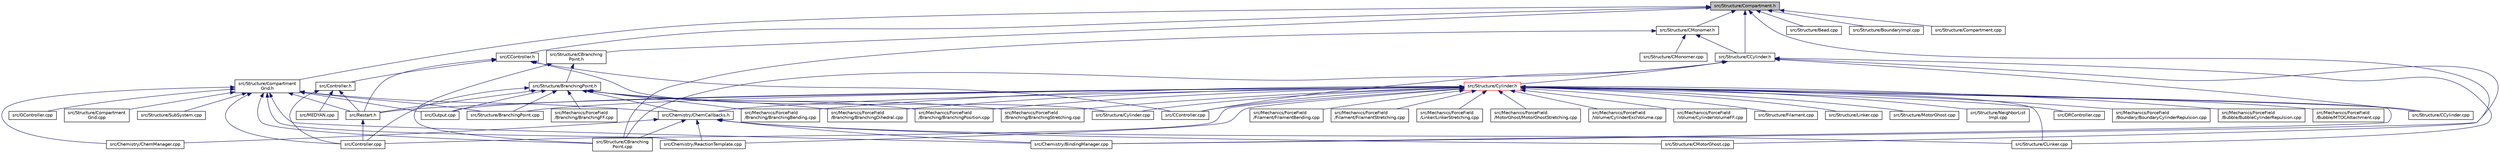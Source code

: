 digraph "src/Structure/Compartment.h"
{
 // INTERACTIVE_SVG=YES
  edge [fontname="Helvetica",fontsize="10",labelfontname="Helvetica",labelfontsize="10"];
  node [fontname="Helvetica",fontsize="10",shape=record];
  Node49 [label="src/Structure/Compartment.h",height=0.2,width=0.4,color="black", fillcolor="grey75", style="filled", fontcolor="black"];
  Node49 -> Node50 [dir="back",color="midnightblue",fontsize="10",style="solid",fontname="Helvetica"];
  Node50 [label="src/CController.h",height=0.2,width=0.4,color="black", fillcolor="white", style="filled",URL="$CController_8h.html"];
  Node50 -> Node51 [dir="back",color="midnightblue",fontsize="10",style="solid",fontname="Helvetica"];
  Node51 [label="src/CController.cpp",height=0.2,width=0.4,color="black", fillcolor="white", style="filled",URL="$CController_8cpp.html"];
  Node50 -> Node52 [dir="back",color="midnightblue",fontsize="10",style="solid",fontname="Helvetica"];
  Node52 [label="src/Controller.h",height=0.2,width=0.4,color="black", fillcolor="white", style="filled",URL="$Controller_8h.html"];
  Node52 -> Node53 [dir="back",color="midnightblue",fontsize="10",style="solid",fontname="Helvetica"];
  Node53 [label="src/Controller.cpp",height=0.2,width=0.4,color="black", fillcolor="white", style="filled",URL="$Controller_8cpp.html"];
  Node52 -> Node54 [dir="back",color="midnightblue",fontsize="10",style="solid",fontname="Helvetica"];
  Node54 [label="src/Restart.h",height=0.2,width=0.4,color="black", fillcolor="white", style="filled",URL="$Restart_8h.html"];
  Node54 -> Node53 [dir="back",color="midnightblue",fontsize="10",style="solid",fontname="Helvetica"];
  Node52 -> Node55 [dir="back",color="midnightblue",fontsize="10",style="solid",fontname="Helvetica"];
  Node55 [label="src/MEDYAN.cpp",height=0.2,width=0.4,color="black", fillcolor="white", style="filled",URL="$MEDYAN_8cpp.html"];
  Node50 -> Node54 [dir="back",color="midnightblue",fontsize="10",style="solid",fontname="Helvetica"];
  Node50 -> Node56 [dir="back",color="midnightblue",fontsize="10",style="solid",fontname="Helvetica"];
  Node56 [label="src/Structure/Cylinder.cpp",height=0.2,width=0.4,color="black", fillcolor="white", style="filled",URL="$Cylinder_8cpp.html"];
  Node49 -> Node57 [dir="back",color="midnightblue",fontsize="10",style="solid",fontname="Helvetica"];
  Node57 [label="src/Chemistry/BindingManager.cpp",height=0.2,width=0.4,color="black", fillcolor="white", style="filled",URL="$BindingManager_8cpp.html"];
  Node49 -> Node58 [dir="back",color="midnightblue",fontsize="10",style="solid",fontname="Helvetica"];
  Node58 [label="src/Structure/Bead.cpp",height=0.2,width=0.4,color="black", fillcolor="white", style="filled",URL="$Bead_8cpp.html"];
  Node49 -> Node59 [dir="back",color="midnightblue",fontsize="10",style="solid",fontname="Helvetica"];
  Node59 [label="src/Structure/BoundaryImpl.cpp",height=0.2,width=0.4,color="black", fillcolor="white", style="filled",URL="$BoundaryImpl_8cpp.html"];
  Node49 -> Node60 [dir="back",color="midnightblue",fontsize="10",style="solid",fontname="Helvetica"];
  Node60 [label="src/Structure/CBranching\lPoint.h",height=0.2,width=0.4,color="black", fillcolor="white", style="filled",URL="$CBranchingPoint_8h.html"];
  Node60 -> Node61 [dir="back",color="midnightblue",fontsize="10",style="solid",fontname="Helvetica"];
  Node61 [label="src/Structure/BranchingPoint.h",height=0.2,width=0.4,color="black", fillcolor="white", style="filled",URL="$BranchingPoint_8h.html"];
  Node61 -> Node62 [dir="back",color="midnightblue",fontsize="10",style="solid",fontname="Helvetica"];
  Node62 [label="src/Chemistry/ChemCallbacks.h",height=0.2,width=0.4,color="black", fillcolor="white", style="filled",URL="$ChemCallbacks_8h.html"];
  Node62 -> Node57 [dir="back",color="midnightblue",fontsize="10",style="solid",fontname="Helvetica"];
  Node62 -> Node63 [dir="back",color="midnightblue",fontsize="10",style="solid",fontname="Helvetica"];
  Node63 [label="src/Chemistry/ChemManager.cpp",height=0.2,width=0.4,color="black", fillcolor="white", style="filled",URL="$ChemManager_8cpp.html"];
  Node62 -> Node64 [dir="back",color="midnightblue",fontsize="10",style="solid",fontname="Helvetica"];
  Node64 [label="src/Chemistry/ReactionTemplate.cpp",height=0.2,width=0.4,color="black", fillcolor="white", style="filled",URL="$ReactionTemplate_8cpp.html"];
  Node62 -> Node65 [dir="back",color="midnightblue",fontsize="10",style="solid",fontname="Helvetica"];
  Node65 [label="src/Structure/CBranching\lPoint.cpp",height=0.2,width=0.4,color="black", fillcolor="white", style="filled",URL="$CBranchingPoint_8cpp.html"];
  Node62 -> Node66 [dir="back",color="midnightblue",fontsize="10",style="solid",fontname="Helvetica"];
  Node66 [label="src/Structure/CLinker.cpp",height=0.2,width=0.4,color="black", fillcolor="white", style="filled",URL="$CLinker_8cpp.html"];
  Node62 -> Node67 [dir="back",color="midnightblue",fontsize="10",style="solid",fontname="Helvetica"];
  Node67 [label="src/Structure/CMotorGhost.cpp",height=0.2,width=0.4,color="black", fillcolor="white", style="filled",URL="$CMotorGhost_8cpp.html"];
  Node61 -> Node53 [dir="back",color="midnightblue",fontsize="10",style="solid",fontname="Helvetica"];
  Node61 -> Node54 [dir="back",color="midnightblue",fontsize="10",style="solid",fontname="Helvetica"];
  Node61 -> Node68 [dir="back",color="midnightblue",fontsize="10",style="solid",fontname="Helvetica"];
  Node68 [label="src/Mechanics/ForceField\l/Branching/BranchingBending.cpp",height=0.2,width=0.4,color="black", fillcolor="white", style="filled",URL="$BranchingBending_8cpp.html"];
  Node61 -> Node69 [dir="back",color="midnightblue",fontsize="10",style="solid",fontname="Helvetica"];
  Node69 [label="src/Mechanics/ForceField\l/Branching/BranchingDihedral.cpp",height=0.2,width=0.4,color="black", fillcolor="white", style="filled",URL="$BranchingDihedral_8cpp.html"];
  Node61 -> Node70 [dir="back",color="midnightblue",fontsize="10",style="solid",fontname="Helvetica"];
  Node70 [label="src/Mechanics/ForceField\l/Branching/BranchingFF.cpp",height=0.2,width=0.4,color="black", fillcolor="white", style="filled",URL="$BranchingFF_8cpp.html"];
  Node61 -> Node71 [dir="back",color="midnightblue",fontsize="10",style="solid",fontname="Helvetica"];
  Node71 [label="src/Mechanics/ForceField\l/Branching/BranchingPosition.cpp",height=0.2,width=0.4,color="black", fillcolor="white", style="filled",URL="$BranchingPosition_8cpp.html"];
  Node61 -> Node72 [dir="back",color="midnightblue",fontsize="10",style="solid",fontname="Helvetica"];
  Node72 [label="src/Mechanics/ForceField\l/Branching/BranchingStretching.cpp",height=0.2,width=0.4,color="black", fillcolor="white", style="filled",URL="$BranchingStretching_8cpp.html"];
  Node61 -> Node73 [dir="back",color="midnightblue",fontsize="10",style="solid",fontname="Helvetica"];
  Node73 [label="src/Output.cpp",height=0.2,width=0.4,color="black", fillcolor="white", style="filled",URL="$Output_8cpp.html"];
  Node61 -> Node74 [dir="back",color="midnightblue",fontsize="10",style="solid",fontname="Helvetica"];
  Node74 [label="src/Structure/BranchingPoint.cpp",height=0.2,width=0.4,color="black", fillcolor="white", style="filled",URL="$BranchingPoint_8cpp.html"];
  Node60 -> Node65 [dir="back",color="midnightblue",fontsize="10",style="solid",fontname="Helvetica"];
  Node49 -> Node75 [dir="back",color="midnightblue",fontsize="10",style="solid",fontname="Helvetica"];
  Node75 [label="src/Structure/CMonomer.h",height=0.2,width=0.4,color="black", fillcolor="white", style="filled",URL="$CMonomer_8h.html"];
  Node75 -> Node76 [dir="back",color="midnightblue",fontsize="10",style="solid",fontname="Helvetica"];
  Node76 [label="src/Structure/CCylinder.h",height=0.2,width=0.4,color="black", fillcolor="white", style="filled",URL="$CCylinder_8h.html"];
  Node76 -> Node51 [dir="back",color="midnightblue",fontsize="10",style="solid",fontname="Helvetica"];
  Node76 -> Node77 [dir="back",color="midnightblue",fontsize="10",style="solid",fontname="Helvetica"];
  Node77 [label="src/Structure/Cylinder.h",height=0.2,width=0.4,color="red", fillcolor="white", style="filled",URL="$Cylinder_8h.html"];
  Node77 -> Node51 [dir="back",color="midnightblue",fontsize="10",style="solid",fontname="Helvetica"];
  Node77 -> Node57 [dir="back",color="midnightblue",fontsize="10",style="solid",fontname="Helvetica"];
  Node77 -> Node62 [dir="back",color="midnightblue",fontsize="10",style="solid",fontname="Helvetica"];
  Node77 -> Node64 [dir="back",color="midnightblue",fontsize="10",style="solid",fontname="Helvetica"];
  Node77 -> Node53 [dir="back",color="midnightblue",fontsize="10",style="solid",fontname="Helvetica"];
  Node77 -> Node54 [dir="back",color="midnightblue",fontsize="10",style="solid",fontname="Helvetica"];
  Node77 -> Node78 [dir="back",color="midnightblue",fontsize="10",style="solid",fontname="Helvetica"];
  Node78 [label="src/DRController.cpp",height=0.2,width=0.4,color="black", fillcolor="white", style="filled",URL="$DRController_8cpp.html"];
  Node77 -> Node79 [dir="back",color="midnightblue",fontsize="10",style="solid",fontname="Helvetica"];
  Node79 [label="src/Mechanics/ForceField\l/Boundary/BoundaryCylinderRepulsion.cpp",height=0.2,width=0.4,color="black", fillcolor="white", style="filled",URL="$BoundaryCylinderRepulsion_8cpp.html"];
  Node77 -> Node68 [dir="back",color="midnightblue",fontsize="10",style="solid",fontname="Helvetica"];
  Node77 -> Node69 [dir="back",color="midnightblue",fontsize="10",style="solid",fontname="Helvetica"];
  Node77 -> Node71 [dir="back",color="midnightblue",fontsize="10",style="solid",fontname="Helvetica"];
  Node77 -> Node72 [dir="back",color="midnightblue",fontsize="10",style="solid",fontname="Helvetica"];
  Node77 -> Node80 [dir="back",color="midnightblue",fontsize="10",style="solid",fontname="Helvetica"];
  Node80 [label="src/Mechanics/ForceField\l/Bubble/BubbleCylinderRepulsion.cpp",height=0.2,width=0.4,color="black", fillcolor="white", style="filled",URL="$BubbleCylinderRepulsion_8cpp.html"];
  Node77 -> Node81 [dir="back",color="midnightblue",fontsize="10",style="solid",fontname="Helvetica"];
  Node81 [label="src/Mechanics/ForceField\l/Bubble/MTOCAttachment.cpp",height=0.2,width=0.4,color="black", fillcolor="white", style="filled",URL="$MTOCAttachment_8cpp.html"];
  Node77 -> Node82 [dir="back",color="midnightblue",fontsize="10",style="solid",fontname="Helvetica"];
  Node82 [label="src/Mechanics/ForceField\l/Filament/FilamentBending.cpp",height=0.2,width=0.4,color="black", fillcolor="white", style="filled",URL="$FilamentBending_8cpp.html"];
  Node77 -> Node83 [dir="back",color="midnightblue",fontsize="10",style="solid",fontname="Helvetica"];
  Node83 [label="src/Mechanics/ForceField\l/Filament/FilamentStretching.cpp",height=0.2,width=0.4,color="black", fillcolor="white", style="filled",URL="$FilamentStretching_8cpp.html"];
  Node77 -> Node84 [dir="back",color="midnightblue",fontsize="10",style="solid",fontname="Helvetica"];
  Node84 [label="src/Mechanics/ForceField\l/Linker/LinkerStretching.cpp",height=0.2,width=0.4,color="black", fillcolor="white", style="filled",URL="$LinkerStretching_8cpp.html"];
  Node77 -> Node85 [dir="back",color="midnightblue",fontsize="10",style="solid",fontname="Helvetica"];
  Node85 [label="src/Mechanics/ForceField\l/MotorGhost/MotorGhostStretching.cpp",height=0.2,width=0.4,color="black", fillcolor="white", style="filled",URL="$MotorGhostStretching_8cpp.html"];
  Node77 -> Node86 [dir="back",color="midnightblue",fontsize="10",style="solid",fontname="Helvetica"];
  Node86 [label="src/Mechanics/ForceField\l/Volume/CylinderExclVolume.cpp",height=0.2,width=0.4,color="black", fillcolor="white", style="filled",URL="$CylinderExclVolume_8cpp.html"];
  Node77 -> Node87 [dir="back",color="midnightblue",fontsize="10",style="solid",fontname="Helvetica"];
  Node87 [label="src/Mechanics/ForceField\l/Volume/CylinderVolumeFF.cpp",height=0.2,width=0.4,color="black", fillcolor="white", style="filled",URL="$CylinderVolumeFF_8cpp.html"];
  Node77 -> Node73 [dir="back",color="midnightblue",fontsize="10",style="solid",fontname="Helvetica"];
  Node77 -> Node74 [dir="back",color="midnightblue",fontsize="10",style="solid",fontname="Helvetica"];
  Node77 -> Node88 [dir="back",color="midnightblue",fontsize="10",style="solid",fontname="Helvetica"];
  Node88 [label="src/Structure/CCylinder.cpp",height=0.2,width=0.4,color="black", fillcolor="white", style="filled",URL="$CCylinder_8cpp.html"];
  Node77 -> Node66 [dir="back",color="midnightblue",fontsize="10",style="solid",fontname="Helvetica"];
  Node77 -> Node56 [dir="back",color="midnightblue",fontsize="10",style="solid",fontname="Helvetica"];
  Node77 -> Node89 [dir="back",color="midnightblue",fontsize="10",style="solid",fontname="Helvetica"];
  Node89 [label="src/Structure/Filament.cpp",height=0.2,width=0.4,color="black", fillcolor="white", style="filled",URL="$Filament_8cpp.html"];
  Node77 -> Node90 [dir="back",color="midnightblue",fontsize="10",style="solid",fontname="Helvetica"];
  Node90 [label="src/Structure/Linker.cpp",height=0.2,width=0.4,color="black", fillcolor="white", style="filled",URL="$Linker_8cpp.html"];
  Node77 -> Node91 [dir="back",color="midnightblue",fontsize="10",style="solid",fontname="Helvetica"];
  Node91 [label="src/Structure/MotorGhost.cpp",height=0.2,width=0.4,color="black", fillcolor="white", style="filled",URL="$MotorGhost_8cpp.html"];
  Node77 -> Node92 [dir="back",color="midnightblue",fontsize="10",style="solid",fontname="Helvetica"];
  Node92 [label="src/Structure/NeighborList\lImpl.cpp",height=0.2,width=0.4,color="black", fillcolor="white", style="filled",URL="$NeighborListImpl_8cpp.html"];
  Node76 -> Node65 [dir="back",color="midnightblue",fontsize="10",style="solid",fontname="Helvetica"];
  Node76 -> Node88 [dir="back",color="midnightblue",fontsize="10",style="solid",fontname="Helvetica"];
  Node76 -> Node66 [dir="back",color="midnightblue",fontsize="10",style="solid",fontname="Helvetica"];
  Node76 -> Node67 [dir="back",color="midnightblue",fontsize="10",style="solid",fontname="Helvetica"];
  Node75 -> Node65 [dir="back",color="midnightblue",fontsize="10",style="solid",fontname="Helvetica"];
  Node75 -> Node94 [dir="back",color="midnightblue",fontsize="10",style="solid",fontname="Helvetica"];
  Node94 [label="src/Structure/CMonomer.cpp",height=0.2,width=0.4,color="black", fillcolor="white", style="filled",URL="$CMonomer_8cpp.html"];
  Node49 -> Node76 [dir="back",color="midnightblue",fontsize="10",style="solid",fontname="Helvetica"];
  Node49 -> Node95 [dir="back",color="midnightblue",fontsize="10",style="solid",fontname="Helvetica"];
  Node95 [label="src/Structure/Compartment\lGrid.h",height=0.2,width=0.4,color="black", fillcolor="white", style="filled",URL="$CompartmentGrid_8h.html"];
  Node95 -> Node57 [dir="back",color="midnightblue",fontsize="10",style="solid",fontname="Helvetica"];
  Node95 -> Node62 [dir="back",color="midnightblue",fontsize="10",style="solid",fontname="Helvetica"];
  Node95 -> Node63 [dir="back",color="midnightblue",fontsize="10",style="solid",fontname="Helvetica"];
  Node95 -> Node64 [dir="back",color="midnightblue",fontsize="10",style="solid",fontname="Helvetica"];
  Node95 -> Node53 [dir="back",color="midnightblue",fontsize="10",style="solid",fontname="Helvetica"];
  Node95 -> Node54 [dir="back",color="midnightblue",fontsize="10",style="solid",fontname="Helvetica"];
  Node95 -> Node96 [dir="back",color="midnightblue",fontsize="10",style="solid",fontname="Helvetica"];
  Node96 [label="src/GController.cpp",height=0.2,width=0.4,color="black", fillcolor="white", style="filled",URL="$GController_8cpp.html"];
  Node95 -> Node73 [dir="back",color="midnightblue",fontsize="10",style="solid",fontname="Helvetica"];
  Node95 -> Node74 [dir="back",color="midnightblue",fontsize="10",style="solid",fontname="Helvetica"];
  Node95 -> Node65 [dir="back",color="midnightblue",fontsize="10",style="solid",fontname="Helvetica"];
  Node95 -> Node97 [dir="back",color="midnightblue",fontsize="10",style="solid",fontname="Helvetica"];
  Node97 [label="src/Structure/Compartment\lGrid.cpp",height=0.2,width=0.4,color="black", fillcolor="white", style="filled",URL="$CompartmentGrid_8cpp.html"];
  Node95 -> Node98 [dir="back",color="midnightblue",fontsize="10",style="solid",fontname="Helvetica"];
  Node98 [label="src/Structure/SubSystem.cpp",height=0.2,width=0.4,color="black", fillcolor="white", style="filled",URL="$SubSystem_8cpp.html"];
  Node49 -> Node99 [dir="back",color="midnightblue",fontsize="10",style="solid",fontname="Helvetica"];
  Node99 [label="src/Structure/Compartment.cpp",height=0.2,width=0.4,color="black", fillcolor="white", style="filled",URL="$Compartment_8cpp.html"];
}

